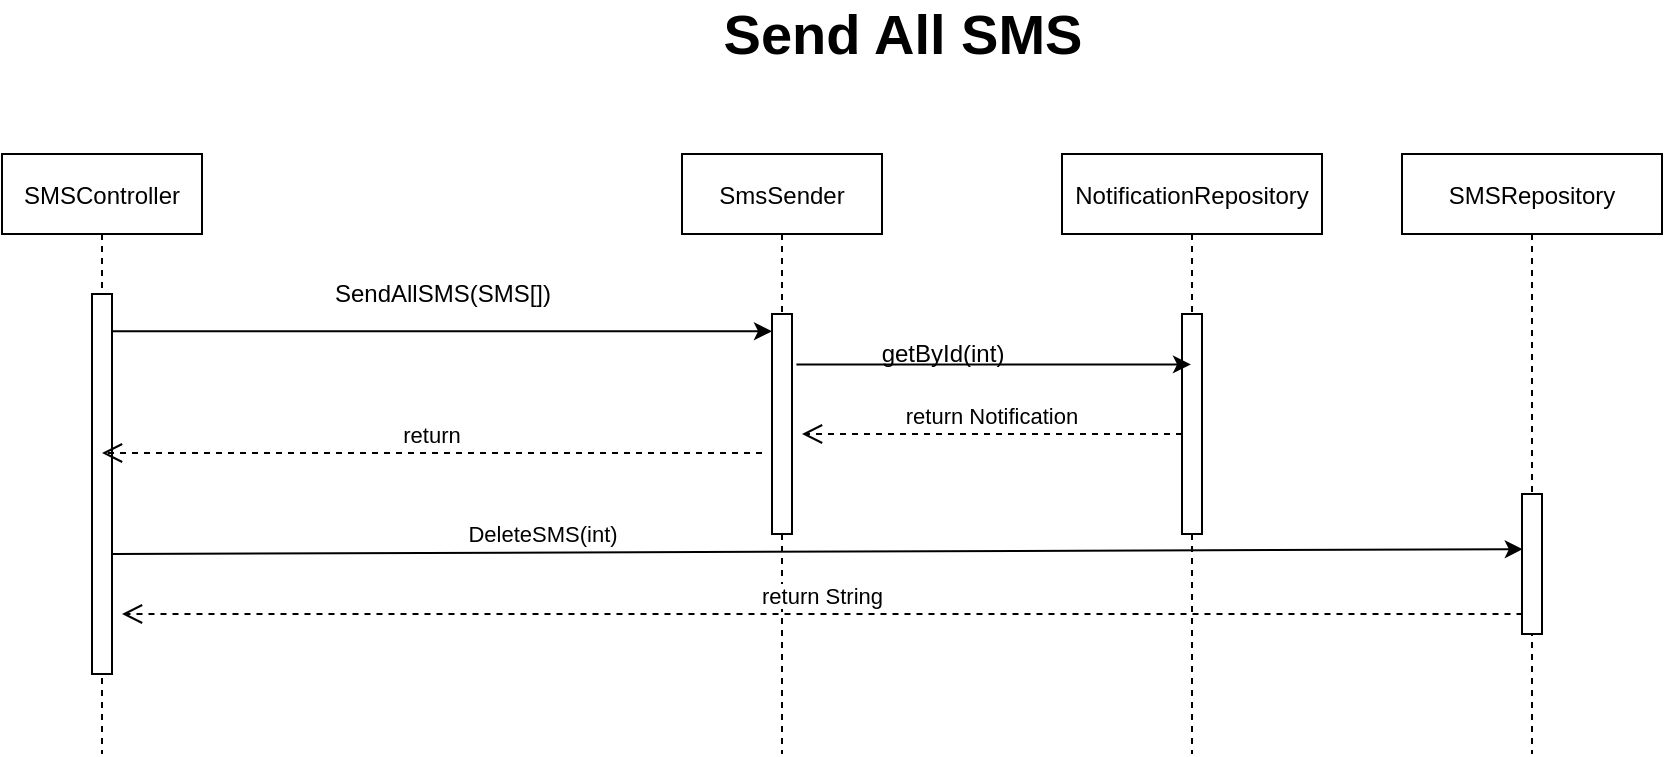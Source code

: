 <mxfile version="13.10.4" type="device"><diagram id="kgpKYQtTHZ0yAKxKKP6v" name="Page-1"><mxGraphModel dx="1038" dy="523" grid="1" gridSize="10" guides="1" tooltips="1" connect="1" arrows="1" fold="1" page="1" pageScale="1" pageWidth="850" pageHeight="1100" math="0" shadow="0"><root><mxCell id="0"/><mxCell id="1" parent="0"/><mxCell id="3nuBFxr9cyL0pnOWT2aG-1" value="SMSController" style="shape=umlLifeline;perimeter=lifelinePerimeter;container=1;collapsible=0;recursiveResize=0;rounded=0;shadow=0;strokeWidth=1;" parent="1" vertex="1"><mxGeometry x="120" y="80" width="100" height="300" as="geometry"/></mxCell><mxCell id="3nuBFxr9cyL0pnOWT2aG-2" value="" style="points=[];perimeter=orthogonalPerimeter;rounded=0;shadow=0;strokeWidth=1;" parent="3nuBFxr9cyL0pnOWT2aG-1" vertex="1"><mxGeometry x="45" y="70" width="10" height="190" as="geometry"/></mxCell><mxCell id="3nuBFxr9cyL0pnOWT2aG-5" value="SmsSender" style="shape=umlLifeline;perimeter=lifelinePerimeter;container=1;collapsible=0;recursiveResize=0;rounded=0;shadow=0;strokeWidth=1;" parent="1" vertex="1"><mxGeometry x="460" y="80" width="100" height="300" as="geometry"/></mxCell><mxCell id="3nuBFxr9cyL0pnOWT2aG-6" value="" style="points=[];perimeter=orthogonalPerimeter;rounded=0;shadow=0;strokeWidth=1;" parent="3nuBFxr9cyL0pnOWT2aG-5" vertex="1"><mxGeometry x="45" y="80" width="10" height="110" as="geometry"/></mxCell><mxCell id="KWcII6T35g8A9ef4kj5u-3" value="NotificationRepository" style="shape=umlLifeline;perimeter=lifelinePerimeter;container=1;collapsible=0;recursiveResize=0;rounded=0;shadow=0;strokeWidth=1;" parent="1" vertex="1"><mxGeometry x="650" y="80" width="130" height="300" as="geometry"/></mxCell><mxCell id="KWcII6T35g8A9ef4kj5u-4" value="" style="points=[];perimeter=orthogonalPerimeter;rounded=0;shadow=0;strokeWidth=1;" parent="KWcII6T35g8A9ef4kj5u-3" vertex="1"><mxGeometry x="60" y="80" width="10" height="110" as="geometry"/></mxCell><mxCell id="KWcII6T35g8A9ef4kj5u-6" value="" style="endArrow=classic;html=1;exitX=0.98;exitY=0.098;exitDx=0;exitDy=0;exitPerimeter=0;" parent="1" source="3nuBFxr9cyL0pnOWT2aG-2" target="3nuBFxr9cyL0pnOWT2aG-6" edge="1"><mxGeometry width="50" height="50" relative="1" as="geometry"><mxPoint x="400" y="320" as="sourcePoint"/><mxPoint x="450" y="270" as="targetPoint"/></mxGeometry></mxCell><mxCell id="KWcII6T35g8A9ef4kj5u-7" value="SendAllSMS(SMS[])" style="text;html=1;align=center;verticalAlign=middle;resizable=0;points=[];autosize=1;" parent="1" vertex="1"><mxGeometry x="280" y="140" width="120" height="20" as="geometry"/></mxCell><mxCell id="KWcII6T35g8A9ef4kj5u-8" value="" style="endArrow=classic;html=1;exitX=1.22;exitY=0.229;exitDx=0;exitDy=0;exitPerimeter=0;" parent="1" source="3nuBFxr9cyL0pnOWT2aG-6" target="KWcII6T35g8A9ef4kj5u-3" edge="1"><mxGeometry width="50" height="50" relative="1" as="geometry"><mxPoint x="400" y="320" as="sourcePoint"/><mxPoint x="709" y="193" as="targetPoint"/></mxGeometry></mxCell><mxCell id="KWcII6T35g8A9ef4kj5u-9" value="getById(int)" style="text;html=1;align=center;verticalAlign=middle;resizable=0;points=[];autosize=1;" parent="1" vertex="1"><mxGeometry x="550" y="170" width="80" height="20" as="geometry"/></mxCell><mxCell id="KWcII6T35g8A9ef4kj5u-10" value="return Notification" style="verticalAlign=bottom;endArrow=open;dashed=1;endSize=8;exitX=0;exitY=0.95;shadow=0;strokeWidth=1;" parent="1" edge="1"><mxGeometry relative="1" as="geometry"><mxPoint x="520" y="220" as="targetPoint"/><mxPoint x="710" y="220.0" as="sourcePoint"/></mxGeometry></mxCell><mxCell id="KWcII6T35g8A9ef4kj5u-13" value="return" style="verticalAlign=bottom;endArrow=open;dashed=1;endSize=8;exitX=0;exitY=0.95;shadow=0;strokeWidth=1;" parent="1" target="3nuBFxr9cyL0pnOWT2aG-1" edge="1"><mxGeometry relative="1" as="geometry"><mxPoint x="310" y="229.5" as="targetPoint"/><mxPoint x="500" y="229.5" as="sourcePoint"/></mxGeometry></mxCell><mxCell id="KWcII6T35g8A9ef4kj5u-14" value="SMSRepository" style="shape=umlLifeline;perimeter=lifelinePerimeter;container=1;collapsible=0;recursiveResize=0;rounded=0;shadow=0;strokeWidth=1;" parent="1" vertex="1"><mxGeometry x="820" y="80" width="130" height="300" as="geometry"/></mxCell><mxCell id="KWcII6T35g8A9ef4kj5u-15" value="" style="points=[];perimeter=orthogonalPerimeter;rounded=0;shadow=0;strokeWidth=1;" parent="KWcII6T35g8A9ef4kj5u-14" vertex="1"><mxGeometry x="60" y="170" width="10" height="70" as="geometry"/></mxCell><mxCell id="KWcII6T35g8A9ef4kj5u-16" value="" style="endArrow=classic;html=1;exitX=0.98;exitY=0.098;exitDx=0;exitDy=0;exitPerimeter=0;entryX=0.04;entryY=0.394;entryDx=0;entryDy=0;entryPerimeter=0;" parent="1" target="KWcII6T35g8A9ef4kj5u-15" edge="1"><mxGeometry width="50" height="50" relative="1" as="geometry"><mxPoint x="174.9" y="280" as="sourcePoint"/><mxPoint x="505.1" y="280" as="targetPoint"/></mxGeometry></mxCell><mxCell id="KWcII6T35g8A9ef4kj5u-17" value="DeleteSMS(int)" style="edgeLabel;html=1;align=center;verticalAlign=middle;resizable=0;points=[];" parent="KWcII6T35g8A9ef4kj5u-16" vertex="1" connectable="0"><mxGeometry x="-0.415" y="3" relative="1" as="geometry"><mxPoint x="8.11" y="-6.29" as="offset"/></mxGeometry></mxCell><mxCell id="KWcII6T35g8A9ef4kj5u-18" value="return String" style="verticalAlign=bottom;endArrow=open;dashed=1;endSize=8;exitX=0;exitY=0.95;shadow=0;strokeWidth=1;" parent="1" edge="1"><mxGeometry relative="1" as="geometry"><mxPoint x="180" y="310" as="targetPoint"/><mxPoint x="880.25" y="310.0" as="sourcePoint"/></mxGeometry></mxCell><mxCell id="ocGm6S7ED2lEKIYuMby4-1" value="&lt;font style=&quot;font-size: 28px&quot;&gt;&lt;b&gt;Send All SM&lt;/b&gt;&lt;/font&gt;&lt;font style=&quot;font-size: 28px&quot;&gt;&lt;b&gt;S&lt;/b&gt;&lt;/font&gt;" style="text;html=1;align=center;verticalAlign=middle;resizable=0;points=[];autosize=1;" parent="1" vertex="1"><mxGeometry x="475" y="10" width="190" height="20" as="geometry"/></mxCell></root></mxGraphModel></diagram></mxfile>